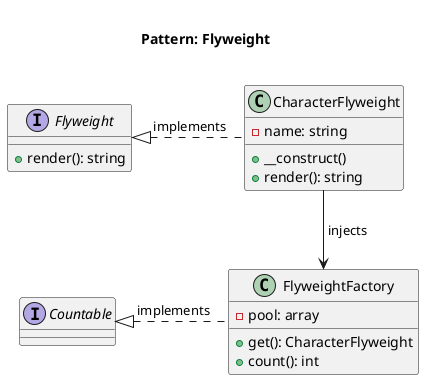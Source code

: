 @startuml
    Title <size:20>\nPattern: Flyweight\n

    interface Flyweight {
        + render(): string
    }

    interface Countable

    class CharacterFlyweight {
        - name: string
        + __construct()
        + render(): string
    }

    class FlyweightFactory {
        - pool: array
        + get(): CharacterFlyweight
        + count(): int
    }

    CharacterFlyweight --> FlyweightFactory: " injects"
    CharacterFlyweight .left.|> Flyweight: " implements"
    FlyweightFactory .left.|> Countable: " implements"
@enduml

